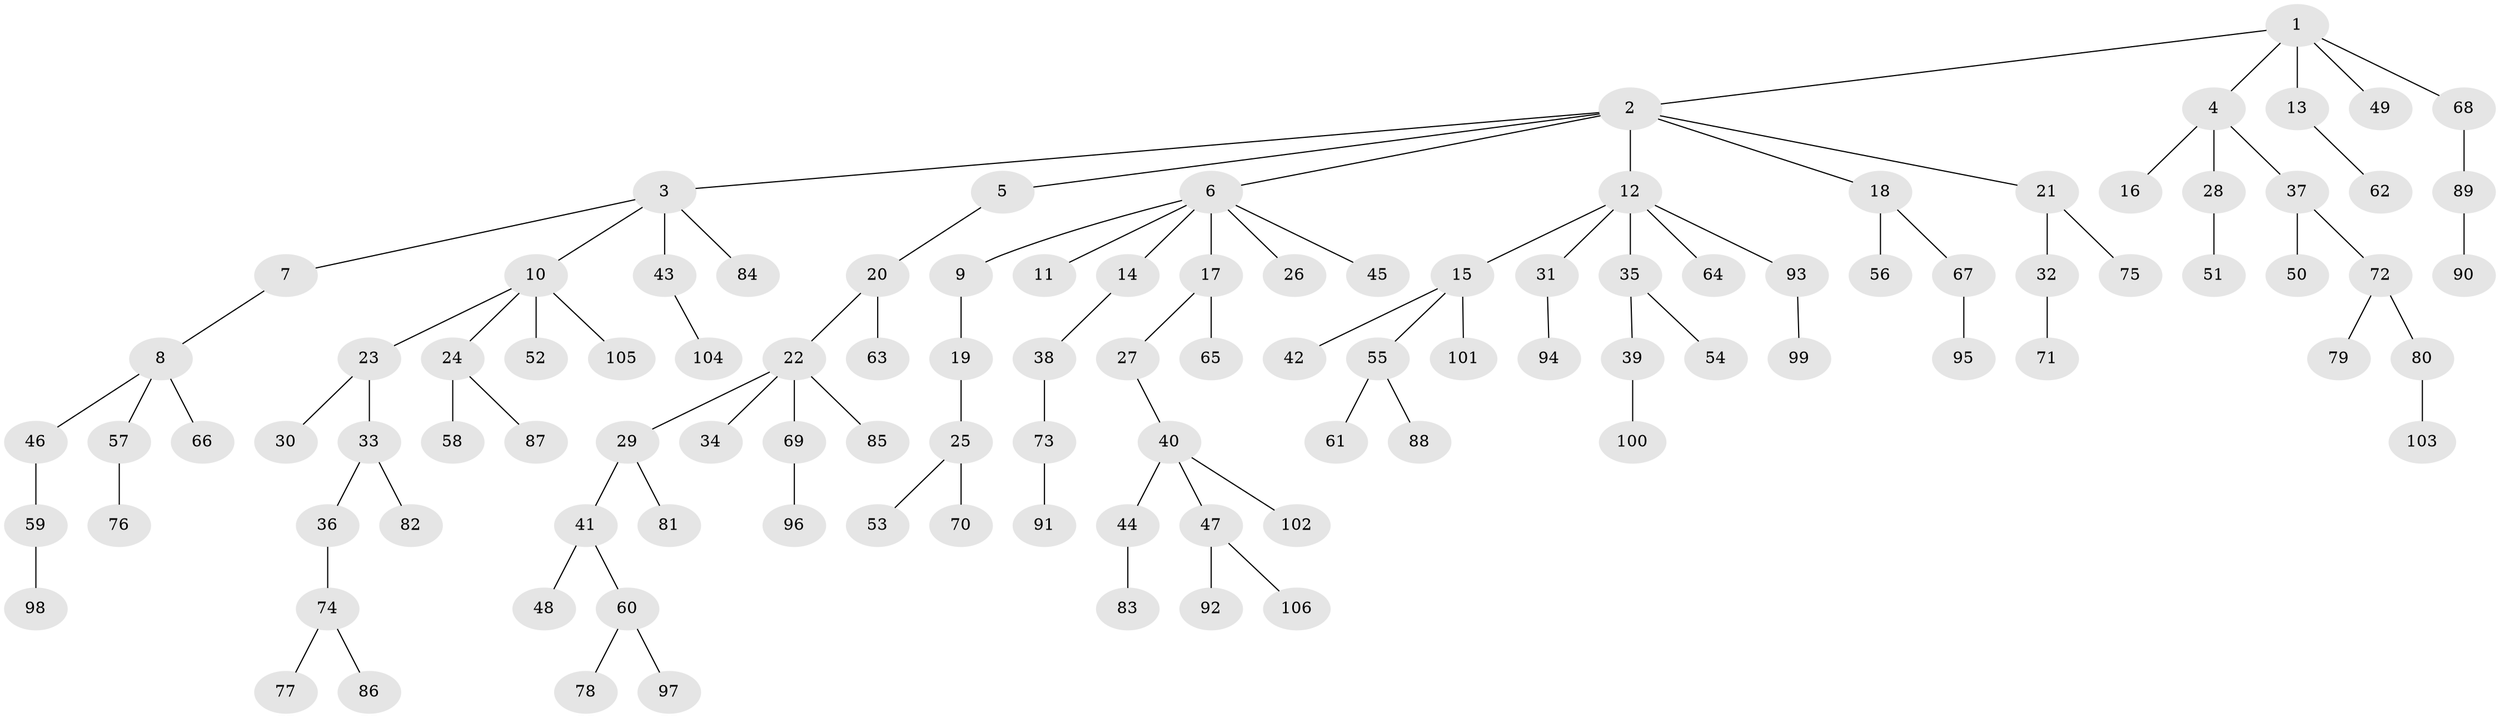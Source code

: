 // Generated by graph-tools (version 1.1) at 2025/15/03/09/25 04:15:30]
// undirected, 106 vertices, 105 edges
graph export_dot {
graph [start="1"]
  node [color=gray90,style=filled];
  1;
  2;
  3;
  4;
  5;
  6;
  7;
  8;
  9;
  10;
  11;
  12;
  13;
  14;
  15;
  16;
  17;
  18;
  19;
  20;
  21;
  22;
  23;
  24;
  25;
  26;
  27;
  28;
  29;
  30;
  31;
  32;
  33;
  34;
  35;
  36;
  37;
  38;
  39;
  40;
  41;
  42;
  43;
  44;
  45;
  46;
  47;
  48;
  49;
  50;
  51;
  52;
  53;
  54;
  55;
  56;
  57;
  58;
  59;
  60;
  61;
  62;
  63;
  64;
  65;
  66;
  67;
  68;
  69;
  70;
  71;
  72;
  73;
  74;
  75;
  76;
  77;
  78;
  79;
  80;
  81;
  82;
  83;
  84;
  85;
  86;
  87;
  88;
  89;
  90;
  91;
  92;
  93;
  94;
  95;
  96;
  97;
  98;
  99;
  100;
  101;
  102;
  103;
  104;
  105;
  106;
  1 -- 2;
  1 -- 4;
  1 -- 13;
  1 -- 49;
  1 -- 68;
  2 -- 3;
  2 -- 5;
  2 -- 6;
  2 -- 12;
  2 -- 18;
  2 -- 21;
  3 -- 7;
  3 -- 10;
  3 -- 43;
  3 -- 84;
  4 -- 16;
  4 -- 28;
  4 -- 37;
  5 -- 20;
  6 -- 9;
  6 -- 11;
  6 -- 14;
  6 -- 17;
  6 -- 26;
  6 -- 45;
  7 -- 8;
  8 -- 46;
  8 -- 57;
  8 -- 66;
  9 -- 19;
  10 -- 23;
  10 -- 24;
  10 -- 52;
  10 -- 105;
  12 -- 15;
  12 -- 31;
  12 -- 35;
  12 -- 64;
  12 -- 93;
  13 -- 62;
  14 -- 38;
  15 -- 42;
  15 -- 55;
  15 -- 101;
  17 -- 27;
  17 -- 65;
  18 -- 56;
  18 -- 67;
  19 -- 25;
  20 -- 22;
  20 -- 63;
  21 -- 32;
  21 -- 75;
  22 -- 29;
  22 -- 34;
  22 -- 69;
  22 -- 85;
  23 -- 30;
  23 -- 33;
  24 -- 58;
  24 -- 87;
  25 -- 53;
  25 -- 70;
  27 -- 40;
  28 -- 51;
  29 -- 41;
  29 -- 81;
  31 -- 94;
  32 -- 71;
  33 -- 36;
  33 -- 82;
  35 -- 39;
  35 -- 54;
  36 -- 74;
  37 -- 50;
  37 -- 72;
  38 -- 73;
  39 -- 100;
  40 -- 44;
  40 -- 47;
  40 -- 102;
  41 -- 48;
  41 -- 60;
  43 -- 104;
  44 -- 83;
  46 -- 59;
  47 -- 92;
  47 -- 106;
  55 -- 61;
  55 -- 88;
  57 -- 76;
  59 -- 98;
  60 -- 78;
  60 -- 97;
  67 -- 95;
  68 -- 89;
  69 -- 96;
  72 -- 79;
  72 -- 80;
  73 -- 91;
  74 -- 77;
  74 -- 86;
  80 -- 103;
  89 -- 90;
  93 -- 99;
}
